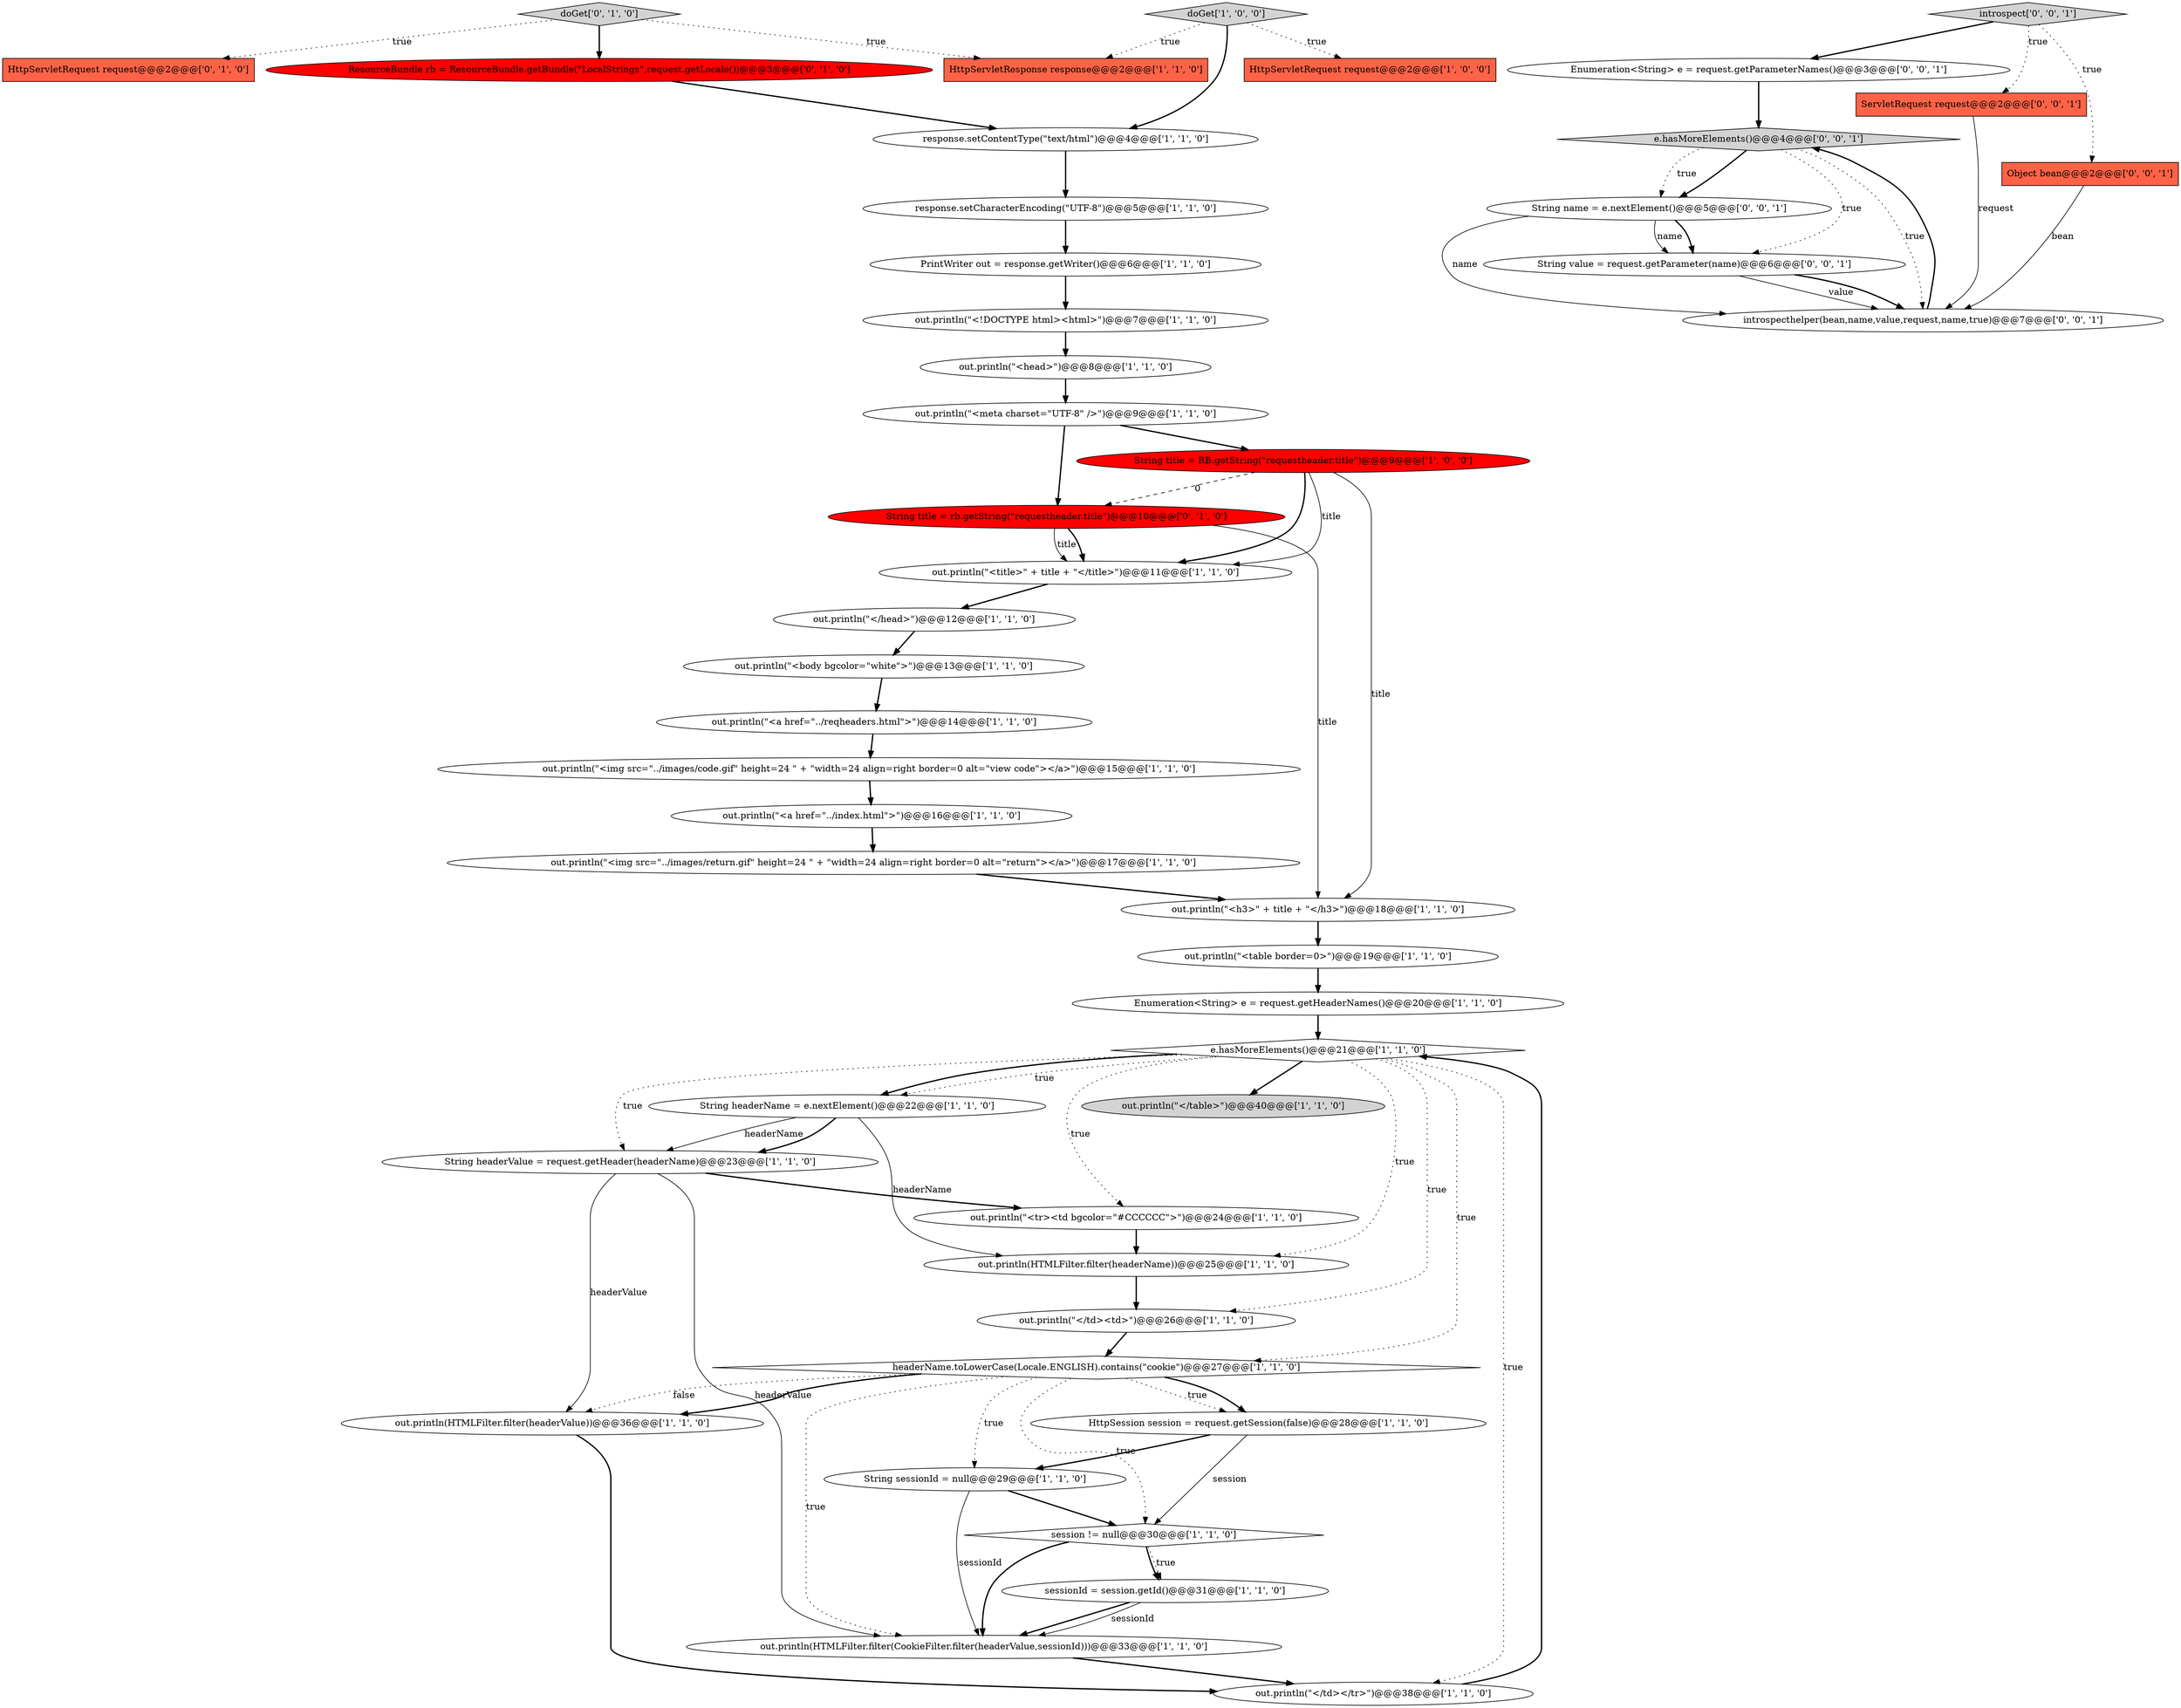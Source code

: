 digraph {
19 [style = filled, label = "out.println(\"<meta charset=\"UTF-8\" />\")@@@9@@@['1', '1', '0']", fillcolor = white, shape = ellipse image = "AAA0AAABBB1BBB"];
36 [style = filled, label = "doGet['0', '1', '0']", fillcolor = lightgray, shape = diamond image = "AAA0AAABBB2BBB"];
0 [style = filled, label = "out.println(\"</head>\")@@@12@@@['1', '1', '0']", fillcolor = white, shape = ellipse image = "AAA0AAABBB1BBB"];
9 [style = filled, label = "session != null@@@30@@@['1', '1', '0']", fillcolor = white, shape = diamond image = "AAA0AAABBB1BBB"];
35 [style = filled, label = "HttpServletRequest request@@@2@@@['0', '1', '0']", fillcolor = tomato, shape = box image = "AAA0AAABBB2BBB"];
6 [style = filled, label = "String headerValue = request.getHeader(headerName)@@@23@@@['1', '1', '0']", fillcolor = white, shape = ellipse image = "AAA0AAABBB1BBB"];
37 [style = filled, label = "ResourceBundle rb = ResourceBundle.getBundle(\"LocalStrings\",request.getLocale())@@@3@@@['0', '1', '0']", fillcolor = red, shape = ellipse image = "AAA1AAABBB2BBB"];
46 [style = filled, label = "e.hasMoreElements()@@@4@@@['0', '0', '1']", fillcolor = lightgray, shape = diamond image = "AAA0AAABBB3BBB"];
21 [style = filled, label = "e.hasMoreElements()@@@21@@@['1', '1', '0']", fillcolor = white, shape = diamond image = "AAA0AAABBB1BBB"];
7 [style = filled, label = "doGet['1', '0', '0']", fillcolor = lightgray, shape = diamond image = "AAA0AAABBB1BBB"];
41 [style = filled, label = "Enumeration<String> e = request.getParameterNames()@@@3@@@['0', '0', '1']", fillcolor = white, shape = ellipse image = "AAA0AAABBB3BBB"];
43 [style = filled, label = "String value = request.getParameter(name)@@@6@@@['0', '0', '1']", fillcolor = white, shape = ellipse image = "AAA0AAABBB3BBB"];
20 [style = filled, label = "out.println(\"<img src=\"../images/code.gif\" height=24 \" + \"width=24 align=right border=0 alt=\"view code\"></a>\")@@@15@@@['1', '1', '0']", fillcolor = white, shape = ellipse image = "AAA0AAABBB1BBB"];
13 [style = filled, label = "headerName.toLowerCase(Locale.ENGLISH).contains(\"cookie\")@@@27@@@['1', '1', '0']", fillcolor = white, shape = diamond image = "AAA0AAABBB1BBB"];
5 [style = filled, label = "out.println(\"<body bgcolor=\"white\">\")@@@13@@@['1', '1', '0']", fillcolor = white, shape = ellipse image = "AAA0AAABBB1BBB"];
17 [style = filled, label = "sessionId = session.getId()@@@31@@@['1', '1', '0']", fillcolor = white, shape = ellipse image = "AAA0AAABBB1BBB"];
23 [style = filled, label = "out.println(\"<tr><td bgcolor=\"#CCCCCC\">\")@@@24@@@['1', '1', '0']", fillcolor = white, shape = ellipse image = "AAA0AAABBB1BBB"];
30 [style = filled, label = "String sessionId = null@@@29@@@['1', '1', '0']", fillcolor = white, shape = ellipse image = "AAA0AAABBB1BBB"];
32 [style = filled, label = "HttpServletResponse response@@@2@@@['1', '1', '0']", fillcolor = tomato, shape = box image = "AAA0AAABBB1BBB"];
33 [style = filled, label = "PrintWriter out = response.getWriter()@@@6@@@['1', '1', '0']", fillcolor = white, shape = ellipse image = "AAA0AAABBB1BBB"];
1 [style = filled, label = "String title = RB.getString(\"requestheader.title\")@@@9@@@['1', '0', '0']", fillcolor = red, shape = ellipse image = "AAA1AAABBB1BBB"];
11 [style = filled, label = "out.println(\"<!DOCTYPE html><html>\")@@@7@@@['1', '1', '0']", fillcolor = white, shape = ellipse image = "AAA0AAABBB1BBB"];
22 [style = filled, label = "out.println(\"<img src=\"../images/return.gif\" height=24 \" + \"width=24 align=right border=0 alt=\"return\"></a>\")@@@17@@@['1', '1', '0']", fillcolor = white, shape = ellipse image = "AAA0AAABBB1BBB"];
27 [style = filled, label = "HttpSession session = request.getSession(false)@@@28@@@['1', '1', '0']", fillcolor = white, shape = ellipse image = "AAA0AAABBB1BBB"];
42 [style = filled, label = "ServletRequest request@@@2@@@['0', '0', '1']", fillcolor = tomato, shape = box image = "AAA0AAABBB3BBB"];
2 [style = filled, label = "out.println(\"</table>\")@@@40@@@['1', '1', '0']", fillcolor = lightgray, shape = ellipse image = "AAA0AAABBB1BBB"];
14 [style = filled, label = "out.println(\"<h3>\" + title + \"</h3>\")@@@18@@@['1', '1', '0']", fillcolor = white, shape = ellipse image = "AAA0AAABBB1BBB"];
44 [style = filled, label = "introspecthelper(bean,name,value,request,name,true)@@@7@@@['0', '0', '1']", fillcolor = white, shape = ellipse image = "AAA0AAABBB3BBB"];
24 [style = filled, label = "out.println(\"<head>\")@@@8@@@['1', '1', '0']", fillcolor = white, shape = ellipse image = "AAA0AAABBB1BBB"];
12 [style = filled, label = "response.setContentType(\"text/html\")@@@4@@@['1', '1', '0']", fillcolor = white, shape = ellipse image = "AAA0AAABBB1BBB"];
38 [style = filled, label = "String title = rb.getString(\"requestheader.title\")@@@10@@@['0', '1', '0']", fillcolor = red, shape = ellipse image = "AAA1AAABBB2BBB"];
15 [style = filled, label = "out.println(\"<a href=\"../index.html\">\")@@@16@@@['1', '1', '0']", fillcolor = white, shape = ellipse image = "AAA0AAABBB1BBB"];
31 [style = filled, label = "out.println(HTMLFilter.filter(CookieFilter.filter(headerValue,sessionId)))@@@33@@@['1', '1', '0']", fillcolor = white, shape = ellipse image = "AAA0AAABBB1BBB"];
8 [style = filled, label = "String headerName = e.nextElement()@@@22@@@['1', '1', '0']", fillcolor = white, shape = ellipse image = "AAA0AAABBB1BBB"];
4 [style = filled, label = "Enumeration<String> e = request.getHeaderNames()@@@20@@@['1', '1', '0']", fillcolor = white, shape = ellipse image = "AAA0AAABBB1BBB"];
39 [style = filled, label = "String name = e.nextElement()@@@5@@@['0', '0', '1']", fillcolor = white, shape = ellipse image = "AAA0AAABBB3BBB"];
3 [style = filled, label = "out.println(HTMLFilter.filter(headerName))@@@25@@@['1', '1', '0']", fillcolor = white, shape = ellipse image = "AAA0AAABBB1BBB"];
25 [style = filled, label = "out.println(\"<a href=\"../reqheaders.html\">\")@@@14@@@['1', '1', '0']", fillcolor = white, shape = ellipse image = "AAA0AAABBB1BBB"];
10 [style = filled, label = "HttpServletRequest request@@@2@@@['1', '0', '0']", fillcolor = tomato, shape = box image = "AAA0AAABBB1BBB"];
28 [style = filled, label = "out.println(\"<table border=0>\")@@@19@@@['1', '1', '0']", fillcolor = white, shape = ellipse image = "AAA0AAABBB1BBB"];
29 [style = filled, label = "out.println(\"</td><td>\")@@@26@@@['1', '1', '0']", fillcolor = white, shape = ellipse image = "AAA0AAABBB1BBB"];
34 [style = filled, label = "out.println(\"<title>\" + title + \"</title>\")@@@11@@@['1', '1', '0']", fillcolor = white, shape = ellipse image = "AAA0AAABBB1BBB"];
26 [style = filled, label = "response.setCharacterEncoding(\"UTF-8\")@@@5@@@['1', '1', '0']", fillcolor = white, shape = ellipse image = "AAA0AAABBB1BBB"];
18 [style = filled, label = "out.println(HTMLFilter.filter(headerValue))@@@36@@@['1', '1', '0']", fillcolor = white, shape = ellipse image = "AAA0AAABBB1BBB"];
45 [style = filled, label = "Object bean@@@2@@@['0', '0', '1']", fillcolor = tomato, shape = box image = "AAA0AAABBB3BBB"];
16 [style = filled, label = "out.println(\"</td></tr>\")@@@38@@@['1', '1', '0']", fillcolor = white, shape = ellipse image = "AAA0AAABBB1BBB"];
40 [style = filled, label = "introspect['0', '0', '1']", fillcolor = lightgray, shape = diamond image = "AAA0AAABBB3BBB"];
1->34 [style = solid, label="title"];
6->18 [style = solid, label="headerValue"];
24->19 [style = bold, label=""];
7->10 [style = dotted, label="true"];
13->27 [style = dotted, label="true"];
8->6 [style = solid, label="headerName"];
31->16 [style = bold, label=""];
7->12 [style = bold, label=""];
6->23 [style = bold, label=""];
9->31 [style = bold, label=""];
17->31 [style = bold, label=""];
27->30 [style = bold, label=""];
21->8 [style = dotted, label="true"];
21->29 [style = dotted, label="true"];
9->17 [style = dotted, label="true"];
39->43 [style = bold, label=""];
21->8 [style = bold, label=""];
4->21 [style = bold, label=""];
38->14 [style = solid, label="title"];
9->17 [style = bold, label=""];
14->28 [style = bold, label=""];
8->6 [style = bold, label=""];
23->3 [style = bold, label=""];
30->9 [style = bold, label=""];
12->26 [style = bold, label=""];
13->18 [style = dotted, label="false"];
46->39 [style = bold, label=""];
36->32 [style = dotted, label="true"];
46->44 [style = dotted, label="true"];
1->14 [style = solid, label="title"];
11->24 [style = bold, label=""];
38->34 [style = solid, label="title"];
34->0 [style = bold, label=""];
5->25 [style = bold, label=""];
37->12 [style = bold, label=""];
15->22 [style = bold, label=""];
21->2 [style = bold, label=""];
44->46 [style = bold, label=""];
33->11 [style = bold, label=""];
19->1 [style = bold, label=""];
25->20 [style = bold, label=""];
1->34 [style = bold, label=""];
13->27 [style = bold, label=""];
18->16 [style = bold, label=""];
27->9 [style = solid, label="session"];
45->44 [style = solid, label="bean"];
43->44 [style = solid, label="value"];
13->30 [style = dotted, label="true"];
13->9 [style = dotted, label="true"];
13->31 [style = dotted, label="true"];
42->44 [style = solid, label="request"];
16->21 [style = bold, label=""];
8->3 [style = solid, label="headerName"];
21->23 [style = dotted, label="true"];
40->41 [style = bold, label=""];
38->34 [style = bold, label=""];
21->3 [style = dotted, label="true"];
6->31 [style = solid, label="headerValue"];
39->44 [style = solid, label="name"];
17->31 [style = solid, label="sessionId"];
39->43 [style = solid, label="name"];
46->39 [style = dotted, label="true"];
41->46 [style = bold, label=""];
30->31 [style = solid, label="sessionId"];
21->13 [style = dotted, label="true"];
1->38 [style = dashed, label="0"];
36->37 [style = bold, label=""];
21->16 [style = dotted, label="true"];
36->35 [style = dotted, label="true"];
40->45 [style = dotted, label="true"];
22->14 [style = bold, label=""];
46->43 [style = dotted, label="true"];
26->33 [style = bold, label=""];
20->15 [style = bold, label=""];
19->38 [style = bold, label=""];
43->44 [style = bold, label=""];
3->29 [style = bold, label=""];
7->32 [style = dotted, label="true"];
40->42 [style = dotted, label="true"];
13->18 [style = bold, label=""];
28->4 [style = bold, label=""];
0->5 [style = bold, label=""];
21->6 [style = dotted, label="true"];
29->13 [style = bold, label=""];
}
